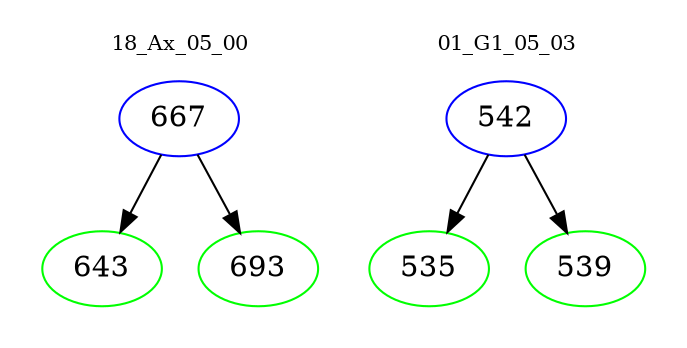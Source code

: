 digraph{
subgraph cluster_0 {
color = white
label = "18_Ax_05_00";
fontsize=10;
T0_667 [label="667", color="blue"]
T0_667 -> T0_643 [color="black"]
T0_643 [label="643", color="green"]
T0_667 -> T0_693 [color="black"]
T0_693 [label="693", color="green"]
}
subgraph cluster_1 {
color = white
label = "01_G1_05_03";
fontsize=10;
T1_542 [label="542", color="blue"]
T1_542 -> T1_535 [color="black"]
T1_535 [label="535", color="green"]
T1_542 -> T1_539 [color="black"]
T1_539 [label="539", color="green"]
}
}
